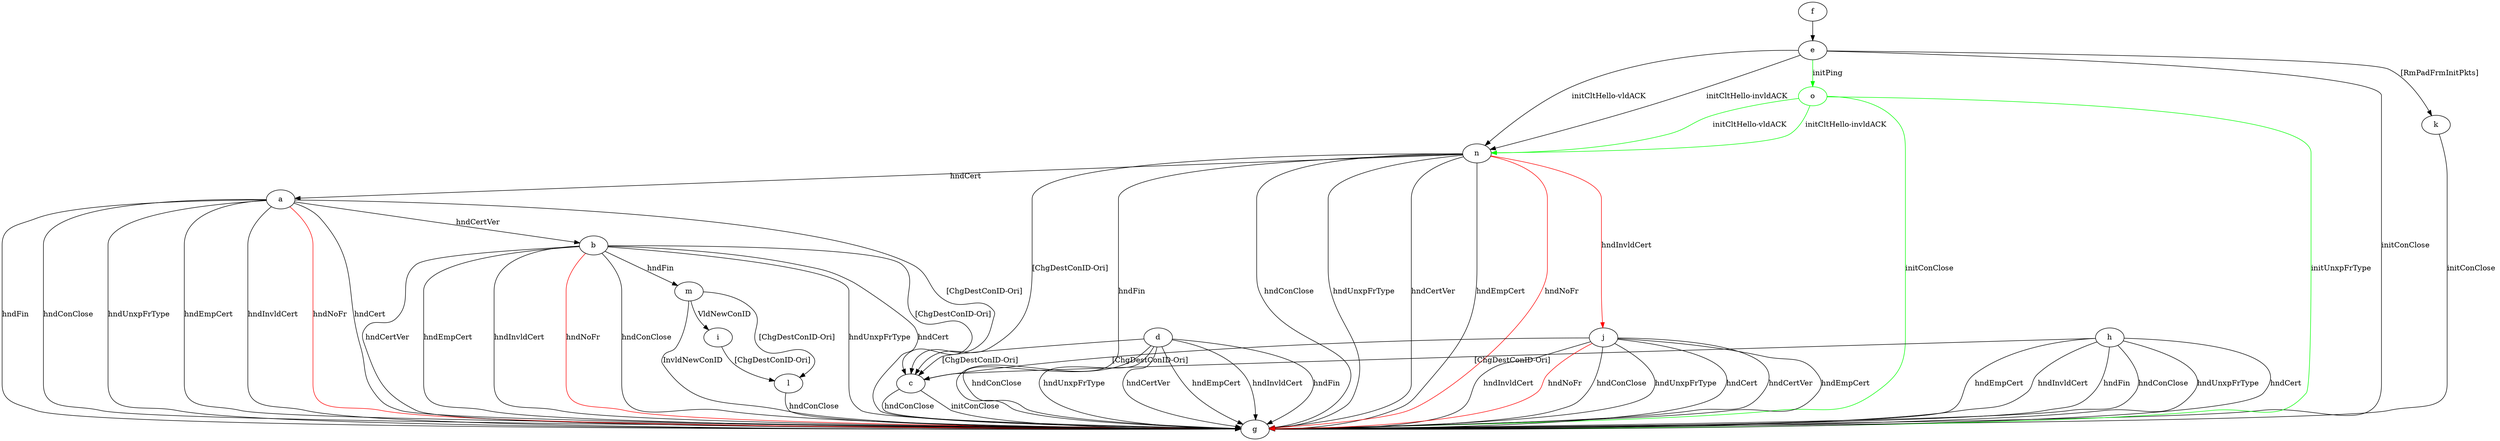 digraph "" {
	a -> b	[key=0,
		label="hndCertVer "];
	a -> c	[key=0,
		label="[ChgDestConID-Ori] "];
	a -> g	[key=0,
		label="hndFin "];
	a -> g	[key=1,
		label="hndConClose "];
	a -> g	[key=2,
		label="hndUnxpFrType "];
	a -> g	[key=3,
		label="hndCert "];
	a -> g	[key=4,
		label="hndEmpCert "];
	a -> g	[key=5,
		label="hndInvldCert "];
	a -> g	[key=6,
		color=red,
		label="hndNoFr "];
	b -> c	[key=0,
		label="[ChgDestConID-Ori] "];
	b -> g	[key=0,
		label="hndConClose "];
	b -> g	[key=1,
		label="hndUnxpFrType "];
	b -> g	[key=2,
		label="hndCert "];
	b -> g	[key=3,
		label="hndCertVer "];
	b -> g	[key=4,
		label="hndEmpCert "];
	b -> g	[key=5,
		label="hndInvldCert "];
	b -> g	[key=6,
		color=red,
		label="hndNoFr "];
	b -> m	[key=0,
		label="hndFin "];
	c -> g	[key=0,
		label="initConClose "];
	c -> g	[key=1,
		label="hndConClose "];
	d -> c	[key=0,
		label="[ChgDestConID-Ori] "];
	d -> g	[key=0,
		label="hndFin "];
	d -> g	[key=1,
		label="hndConClose "];
	d -> g	[key=2,
		label="hndUnxpFrType "];
	d -> g	[key=3,
		label="hndCertVer "];
	d -> g	[key=4,
		label="hndEmpCert "];
	d -> g	[key=5,
		label="hndInvldCert "];
	e -> g	[key=0,
		label="initConClose "];
	e -> k	[key=0,
		label="[RmPadFrmInitPkts] "];
	e -> n	[key=0,
		label="initCltHello-vldACK "];
	e -> n	[key=1,
		label="initCltHello-invldACK "];
	o	[color=green];
	e -> o	[key=0,
		color=green,
		label="initPing "];
	f -> e	[key=0];
	h -> c	[key=0,
		label="[ChgDestConID-Ori] "];
	h -> g	[key=0,
		label="hndFin "];
	h -> g	[key=1,
		label="hndConClose "];
	h -> g	[key=2,
		label="hndUnxpFrType "];
	h -> g	[key=3,
		label="hndCert "];
	h -> g	[key=4,
		label="hndEmpCert "];
	h -> g	[key=5,
		label="hndInvldCert "];
	i -> l	[key=0,
		label="[ChgDestConID-Ori] "];
	j -> c	[key=0,
		label="[ChgDestConID-Ori] "];
	j -> g	[key=0,
		label="hndConClose "];
	j -> g	[key=1,
		label="hndUnxpFrType "];
	j -> g	[key=2,
		label="hndCert "];
	j -> g	[key=3,
		label="hndCertVer "];
	j -> g	[key=4,
		label="hndEmpCert "];
	j -> g	[key=5,
		label="hndInvldCert "];
	j -> g	[key=6,
		color=red,
		label="hndNoFr "];
	k -> g	[key=0,
		label="initConClose "];
	l -> g	[key=0,
		label="hndConClose "];
	m -> g	[key=0,
		label="InvldNewConID "];
	m -> i	[key=0,
		label="VldNewConID "];
	m -> l	[key=0,
		label="[ChgDestConID-Ori] "];
	n -> a	[key=0,
		label="hndCert "];
	n -> c	[key=0,
		label="[ChgDestConID-Ori] "];
	n -> g	[key=0,
		label="hndFin "];
	n -> g	[key=1,
		label="hndConClose "];
	n -> g	[key=2,
		label="hndUnxpFrType "];
	n -> g	[key=3,
		label="hndCertVer "];
	n -> g	[key=4,
		label="hndEmpCert "];
	n -> g	[key=5,
		color=red,
		label="hndNoFr "];
	n -> j	[key=0,
		color=red,
		label="hndInvldCert "];
	o -> g	[key=0,
		color=green,
		label="initConClose "];
	o -> g	[key=1,
		color=green,
		label="initUnxpFrType "];
	o -> n	[key=0,
		color=green,
		label="initCltHello-vldACK "];
	o -> n	[key=1,
		color=green,
		label="initCltHello-invldACK "];
}
